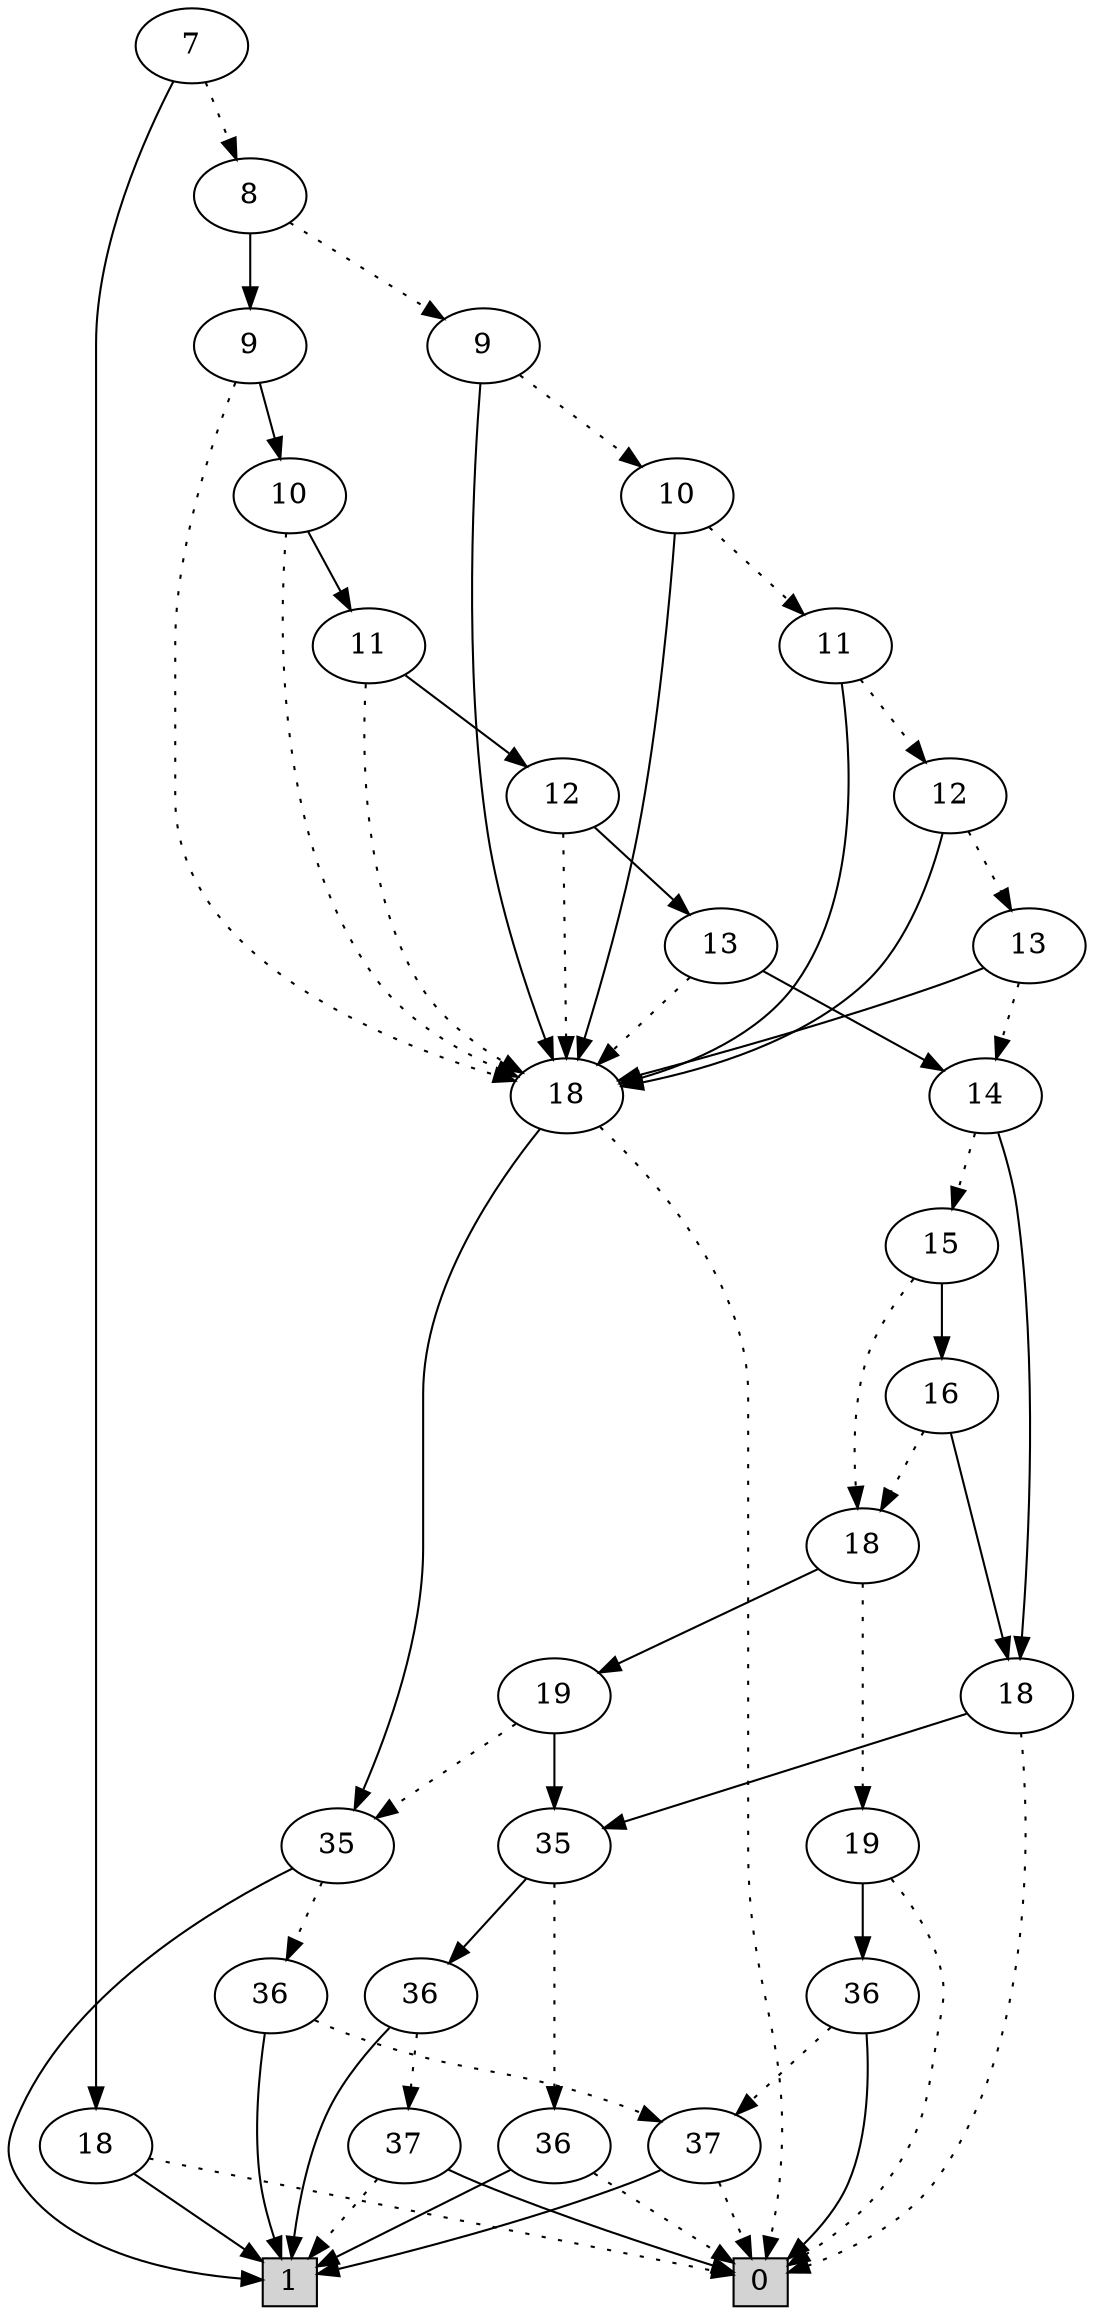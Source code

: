 digraph G {
0 [shape=box, label="0", style=filled, shape=box, height=0.3, width=0.3];
1 [shape=box, label="1", style=filled, shape=box, height=0.3, width=0.3];
10764 [label="7"];
10764 -> 10763 [style=dotted];
10764 -> 38 [style=filled];
10763 [label="8"];
10763 -> 10757 [style=dotted];
10763 -> 10762 [style=filled];
10757 [label="9"];
10757 -> 10756 [style=dotted];
10757 -> 10702 [style=filled];
10756 [label="10"];
10756 -> 10755 [style=dotted];
10756 -> 10702 [style=filled];
10755 [label="11"];
10755 -> 10754 [style=dotted];
10755 -> 10702 [style=filled];
10754 [label="12"];
10754 -> 10753 [style=dotted];
10754 -> 10702 [style=filled];
10753 [label="13"];
10753 -> 10752 [style=dotted];
10753 -> 10702 [style=filled];
10752 [label="14"];
10752 -> 10751 [style=dotted];
10752 -> 10698 [style=filled];
10751 [label="15"];
10751 -> 10749 [style=dotted];
10751 -> 10750 [style=filled];
10749 [label="18"];
10749 -> 10273 [style=dotted];
10749 -> 10224 [style=filled];
10273 [label="19"];
10273 -> 0 [style=dotted];
10273 -> 8274 [style=filled];
8274 [label="36"];
8274 -> 76 [style=dotted];
8274 -> 0 [style=filled];
76 [label="37"];
76 -> 0 [style=dotted];
76 -> 1 [style=filled];
10224 [label="19"];
10224 -> 1264 [style=dotted];
10224 -> 10031 [style=filled];
1264 [label="35"];
1264 -> 1258 [style=dotted];
1264 -> 1 [style=filled];
1258 [label="36"];
1258 -> 76 [style=dotted];
1258 -> 1 [style=filled];
10031 [label="35"];
10031 -> 74 [style=dotted];
10031 -> 8279 [style=filled];
74 [label="36"];
74 -> 0 [style=dotted];
74 -> 1 [style=filled];
8279 [label="36"];
8279 -> 77 [style=dotted];
8279 -> 1 [style=filled];
77 [label="37"];
77 -> 1 [style=dotted];
77 -> 0 [style=filled];
10750 [label="16"];
10750 -> 10749 [style=dotted];
10750 -> 10698 [style=filled];
10698 [label="18"];
10698 -> 0 [style=dotted];
10698 -> 10031 [style=filled];
10702 [label="18"];
10702 -> 0 [style=dotted];
10702 -> 1264 [style=filled];
10762 [label="9"];
10762 -> 10702 [style=dotted];
10762 -> 10761 [style=filled];
10761 [label="10"];
10761 -> 10702 [style=dotted];
10761 -> 10760 [style=filled];
10760 [label="11"];
10760 -> 10702 [style=dotted];
10760 -> 10759 [style=filled];
10759 [label="12"];
10759 -> 10702 [style=dotted];
10759 -> 10758 [style=filled];
10758 [label="13"];
10758 -> 10702 [style=dotted];
10758 -> 10752 [style=filled];
38 [label="18"];
38 -> 0 [style=dotted];
38 -> 1 [style=filled];
}
